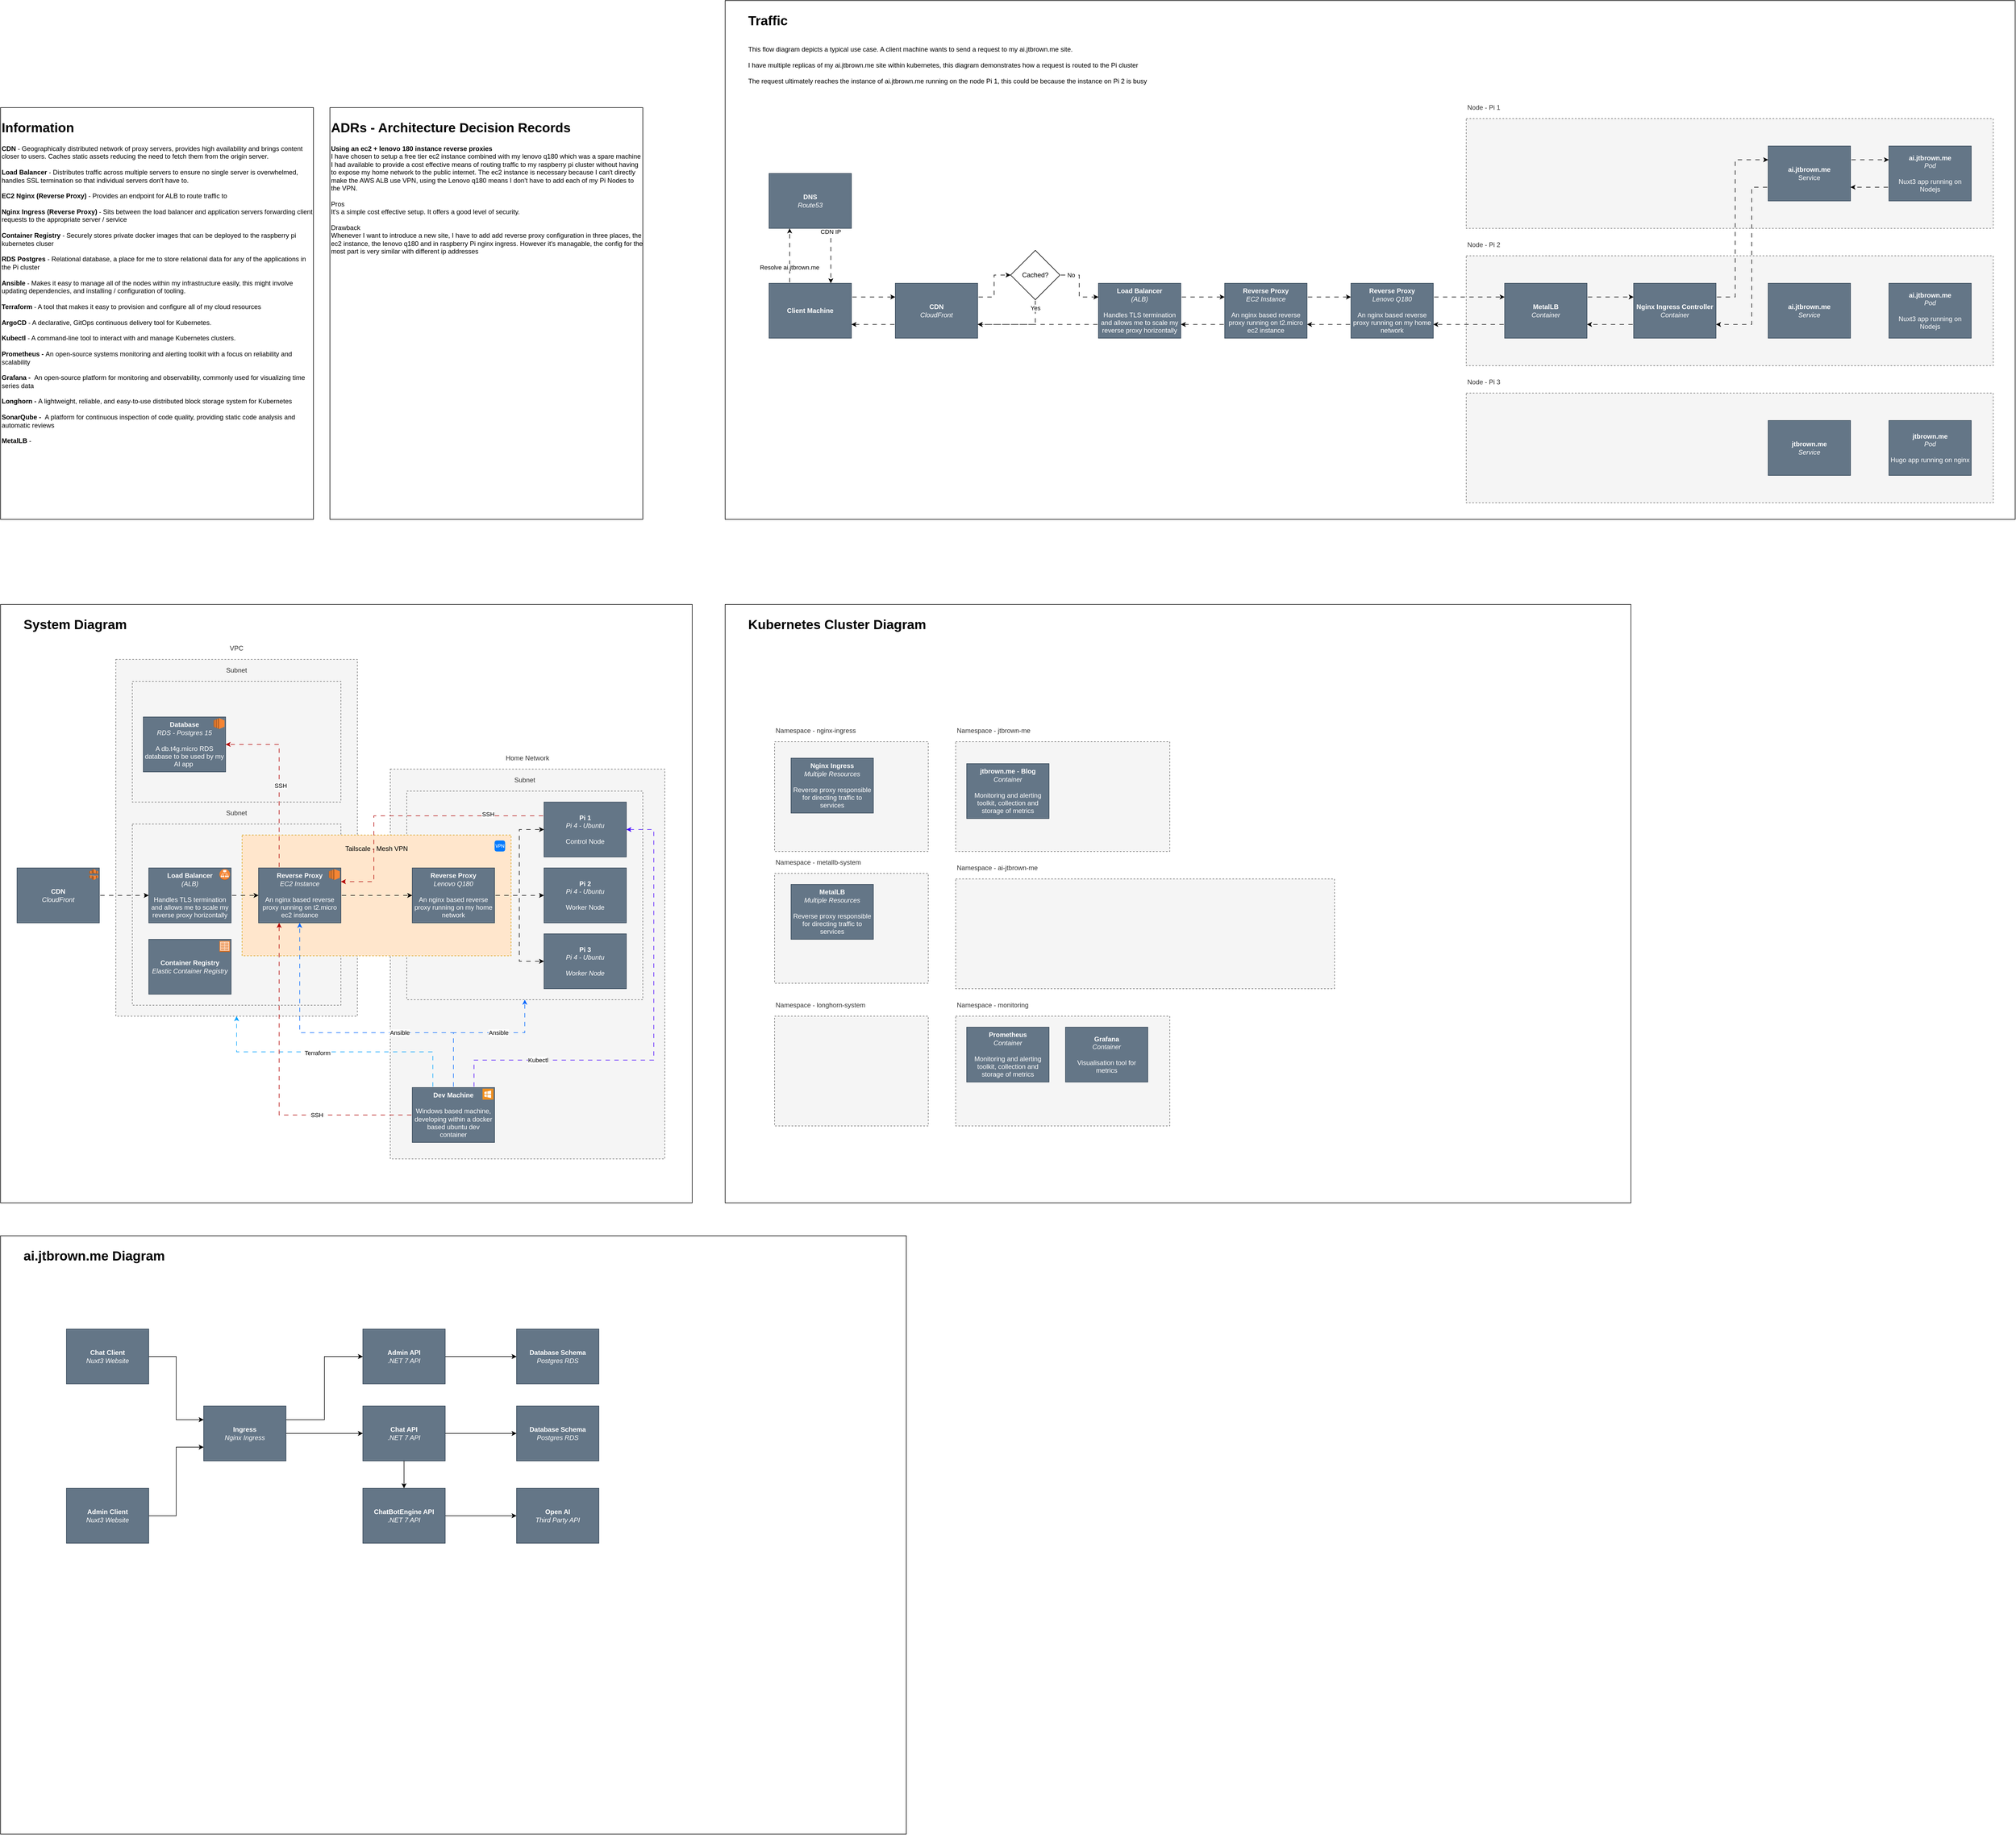 <mxfile version="22.1.0" type="github">
  <diagram name="Page-1" id="C4PU5i6eVr4kc8SF1UN9">
    <mxGraphModel dx="1326" dy="3200" grid="1" gridSize="10" guides="1" tooltips="1" connect="1" arrows="1" fold="1" page="1" pageScale="1" pageWidth="850" pageHeight="1100" math="0" shadow="0">
      <root>
        <mxCell id="0" />
        <mxCell id="1" parent="0" />
        <mxCell id="nRLr2Ejhz_rmwtnTy3oD-15" value="&lt;blockquote style=&quot;margin: 0 0 0 40px; border: none; padding: 0px;&quot;&gt;&lt;h1&gt;Traffic&lt;/h1&gt;&lt;div&gt;&lt;br&gt;&lt;/div&gt;&lt;div&gt;This flow diagram depicts a typical use case. A client machine wants to send a request to my ai.jtbrown.me site.&amp;nbsp;&lt;/div&gt;&lt;div&gt;&lt;br&gt;&lt;/div&gt;&lt;div&gt;I have multiple replicas of my ai.jtbrown.me site within kubernetes, this diagram demonstrates how a request is routed to the Pi cluster&lt;/div&gt;&lt;div&gt;&lt;br&gt;&lt;/div&gt;&lt;div&gt;The request ultimately reaches the instance of ai.jtbrown.me running on the node Pi 1, this could be because the instance on Pi 2 is busy&lt;/div&gt;&lt;/blockquote&gt;" style="rounded=0;whiteSpace=wrap;html=1;align=left;labelPosition=center;verticalLabelPosition=middle;verticalAlign=top;horizontal=1;movable=1;resizable=1;rotatable=1;deletable=1;editable=1;locked=0;connectable=1;" parent="1" vertex="1">
          <mxGeometry x="1320" y="-1120" width="2350" height="945" as="geometry" />
        </mxCell>
        <mxCell id="nRLr2Ejhz_rmwtnTy3oD-58" value="&lt;p style=&quot;line-height: 100%;&quot;&gt;Node - Pi 1&lt;/p&gt;" style="rounded=0;whiteSpace=wrap;html=1;dashed=1;align=left;verticalAlign=bottom;spacingLeft=0;labelPosition=center;verticalLabelPosition=top;labelBorderColor=none;strokeColor=#666666;fillColor=#f5f5f5;fontColor=#333333;" parent="1" vertex="1">
          <mxGeometry x="2670" y="-905" width="960" height="200" as="geometry" />
        </mxCell>
        <mxCell id="nRLr2Ejhz_rmwtnTy3oD-2" value="&lt;blockquote style=&quot;margin: 0 0 0 40px; border: none; padding: 0px;&quot;&gt;&lt;h1&gt;System Diagram&lt;/h1&gt;&lt;/blockquote&gt;" style="rounded=0;whiteSpace=wrap;html=1;align=left;labelPosition=center;verticalLabelPosition=middle;verticalAlign=top;horizontal=1;" parent="1" vertex="1">
          <mxGeometry y="-20" width="1260" height="1090" as="geometry" />
        </mxCell>
        <mxCell id="t_NcicsKx9iHg6ldKBpu-12" value="&lt;p style=&quot;line-height: 100%;&quot;&gt;Home Network&lt;/p&gt;" style="rounded=0;whiteSpace=wrap;html=1;dashed=1;align=center;verticalAlign=bottom;spacingLeft=0;labelPosition=center;verticalLabelPosition=top;labelBorderColor=none;labelBackgroundColor=none;strokeColor=#666666;fillColor=#f5f5f5;fontColor=#333333;" parent="1" vertex="1">
          <mxGeometry x="710" y="280" width="500" height="710" as="geometry" />
        </mxCell>
        <mxCell id="t_NcicsKx9iHg6ldKBpu-13" value="&lt;p style=&quot;line-height: 100%;&quot;&gt;Subnet&lt;/p&gt;" style="rounded=0;whiteSpace=wrap;html=1;dashed=1;align=center;verticalAlign=bottom;spacingLeft=0;labelPosition=center;verticalLabelPosition=top;labelBorderColor=none;strokeColor=#666666;fillColor=#f5f5f5;fontColor=#333333;" parent="1" vertex="1">
          <mxGeometry x="740" y="320" width="430" height="380" as="geometry" />
        </mxCell>
        <mxCell id="t_NcicsKx9iHg6ldKBpu-1" value="&lt;p style=&quot;line-height: 100%;&quot;&gt;VPC&lt;/p&gt;" style="rounded=0;whiteSpace=wrap;html=1;dashed=1;align=center;verticalAlign=bottom;spacingLeft=0;labelPosition=center;verticalLabelPosition=top;labelBorderColor=none;strokeColor=#666666;fillColor=#f5f5f5;fontColor=#333333;" parent="1" vertex="1">
          <mxGeometry x="210" y="80" width="440" height="650" as="geometry" />
        </mxCell>
        <mxCell id="t_NcicsKx9iHg6ldKBpu-4" value="&lt;p style=&quot;line-height: 100%;&quot;&gt;Subnet&lt;/p&gt;" style="rounded=0;whiteSpace=wrap;html=1;dashed=1;align=center;verticalAlign=bottom;spacingLeft=0;labelPosition=center;verticalLabelPosition=top;labelBorderColor=none;strokeColor=#666666;fillColor=#f5f5f5;fontColor=#333333;" parent="1" vertex="1">
          <mxGeometry x="240" y="380" width="380" height="330" as="geometry" />
        </mxCell>
        <mxCell id="t_NcicsKx9iHg6ldKBpu-10" style="edgeStyle=orthogonalEdgeStyle;rounded=0;orthogonalLoop=1;jettySize=auto;html=1;entryX=0;entryY=0.5;entryDx=0;entryDy=0;flowAnimation=1;" parent="1" source="t_NcicsKx9iHg6ldKBpu-8" target="t_NcicsKx9iHg6ldKBpu-6" edge="1">
          <mxGeometry relative="1" as="geometry" />
        </mxCell>
        <mxCell id="t_NcicsKx9iHg6ldKBpu-39" value="" style="group" parent="1" vertex="1" connectable="0">
          <mxGeometry x="440" y="400" width="490" height="220" as="geometry" />
        </mxCell>
        <mxCell id="t_NcicsKx9iHg6ldKBpu-22" value="&lt;p style=&quot;line-height: 100%;&quot;&gt;Tailscale - Mesh VPN&lt;/p&gt;" style="rounded=0;whiteSpace=wrap;html=1;dashed=1;align=center;verticalAlign=top;spacingLeft=0;labelPosition=center;verticalLabelPosition=middle;labelBorderColor=none;strokeColor=#d79b00;fillColor=#ffe6cc;" parent="t_NcicsKx9iHg6ldKBpu-39" vertex="1">
          <mxGeometry width="490" height="220" as="geometry" />
        </mxCell>
        <mxCell id="t_NcicsKx9iHg6ldKBpu-38" value="" style="html=1;strokeWidth=1;shadow=0;dashed=0;shape=mxgraph.ios7.misc.vpn;fillColor=#007AFF;strokeColor=none;buttonText=;strokeColor2=#222222;fontColor=#222222;fontSize=8;verticalLabelPosition=bottom;verticalAlign=top;align=center;sketch=0;aspect=fixed;" parent="t_NcicsKx9iHg6ldKBpu-39" vertex="1">
          <mxGeometry x="460" y="10" width="19.17" height="20" as="geometry" />
        </mxCell>
        <mxCell id="t_NcicsKx9iHg6ldKBpu-29" value="" style="group;fillColor=#647687;fontColor=#ffffff;strokeColor=#314354;" parent="t_NcicsKx9iHg6ldKBpu-39" vertex="1" connectable="0">
          <mxGeometry x="30" y="60" width="150" height="100" as="geometry" />
        </mxCell>
        <mxCell id="t_NcicsKx9iHg6ldKBpu-40" value="" style="group;fillColor=#647687;fontColor=#ffffff;strokeColor=#314354;" parent="t_NcicsKx9iHg6ldKBpu-29" vertex="1" connectable="0">
          <mxGeometry width="150" height="100" as="geometry" />
        </mxCell>
        <mxCell id="t_NcicsKx9iHg6ldKBpu-7" value="&lt;b&gt;Reverse Proxy&lt;/b&gt;&lt;br&gt;&lt;i&gt;EC2 Instance&lt;br&gt;&lt;/i&gt;&lt;br&gt;An nginx based reverse proxy running on t2.micro ec2 instance&lt;br&gt;" style="rounded=0;whiteSpace=wrap;html=1;fillColor=#647687;fontColor=#ffffff;strokeColor=#314354;" parent="t_NcicsKx9iHg6ldKBpu-40" vertex="1">
          <mxGeometry width="150" height="100" as="geometry" />
        </mxCell>
        <mxCell id="t_NcicsKx9iHg6ldKBpu-25" value="" style="outlineConnect=0;dashed=0;verticalLabelPosition=bottom;verticalAlign=top;align=center;html=1;shape=mxgraph.aws3.ec2;fillColor=#F58534;gradientColor=none;" parent="t_NcicsKx9iHg6ldKBpu-40" vertex="1">
          <mxGeometry x="128" y="2" width="20" height="20" as="geometry" />
        </mxCell>
        <mxCell id="t_NcicsKx9iHg6ldKBpu-37" value="" style="group" parent="t_NcicsKx9iHg6ldKBpu-39" vertex="1" connectable="0">
          <mxGeometry x="310" y="60" width="150" height="100" as="geometry" />
        </mxCell>
        <mxCell id="t_NcicsKx9iHg6ldKBpu-14" value="&lt;b&gt;Reverse Proxy&lt;/b&gt;&lt;br&gt;&lt;i&gt;Lenovo Q180&lt;br&gt;&lt;/i&gt;&lt;br&gt;An nginx based reverse proxy running on my home network" style="rounded=0;whiteSpace=wrap;html=1;fillColor=#647687;fontColor=#ffffff;strokeColor=#314354;" parent="t_NcicsKx9iHg6ldKBpu-37" vertex="1">
          <mxGeometry width="150" height="100" as="geometry" />
        </mxCell>
        <mxCell id="t_NcicsKx9iHg6ldKBpu-30" value="" style="shape=image;html=1;verticalAlign=top;verticalLabelPosition=bottom;labelBackgroundColor=#ffffff;imageAspect=0;aspect=fixed;image=https://cdn1.iconfinder.com/data/icons/logos-brands-1/24/logo_brand_brands_logos_ubuntu-128.png" parent="t_NcicsKx9iHg6ldKBpu-37" vertex="1">
          <mxGeometry x="128" y="2" width="20" height="20" as="geometry" />
        </mxCell>
        <mxCell id="t_NcicsKx9iHg6ldKBpu-18" style="edgeStyle=orthogonalEdgeStyle;rounded=0;orthogonalLoop=1;jettySize=auto;html=1;exitX=1;exitY=0.5;exitDx=0;exitDy=0;flowAnimation=1;" parent="t_NcicsKx9iHg6ldKBpu-39" source="t_NcicsKx9iHg6ldKBpu-7" target="t_NcicsKx9iHg6ldKBpu-14" edge="1">
          <mxGeometry relative="1" as="geometry" />
        </mxCell>
        <mxCell id="t_NcicsKx9iHg6ldKBpu-27" value="" style="group" parent="1" vertex="1" connectable="0">
          <mxGeometry x="30" y="460" width="150" height="100" as="geometry" />
        </mxCell>
        <mxCell id="t_NcicsKx9iHg6ldKBpu-8" value="&lt;b&gt;CDN&lt;/b&gt;&lt;br&gt;&lt;i style=&quot;&quot;&gt;CloudFront&lt;br&gt;&lt;/i&gt;" style="rounded=0;whiteSpace=wrap;html=1;fillColor=#647687;strokeColor=#314354;fontColor=#ffffff;" parent="t_NcicsKx9iHg6ldKBpu-27" vertex="1">
          <mxGeometry width="150" height="100" as="geometry" />
        </mxCell>
        <mxCell id="t_NcicsKx9iHg6ldKBpu-24" value="" style="outlineConnect=0;dashed=0;verticalLabelPosition=bottom;verticalAlign=top;align=center;html=1;shape=mxgraph.aws3.cloudfront;fillColor=#F58536;gradientColor=none;aspect=fixed;" parent="t_NcicsKx9iHg6ldKBpu-27" vertex="1">
          <mxGeometry x="131.55" y="2" width="16.45" height="20" as="geometry" />
        </mxCell>
        <mxCell id="t_NcicsKx9iHg6ldKBpu-28" value="" style="group;aspect=fixed;" parent="1" vertex="1" connectable="0">
          <mxGeometry x="270" y="460" width="150" height="100" as="geometry" />
        </mxCell>
        <mxCell id="t_NcicsKx9iHg6ldKBpu-6" value="&lt;b&gt;Load Balancer&lt;/b&gt;&lt;br&gt;&lt;i&gt;(ALB)&lt;/i&gt;&lt;br&gt;&lt;br&gt;Handles TLS termination and allows me to scale my reverse proxy horizontally" style="rounded=0;whiteSpace=wrap;html=1;fillColor=#647687;fontColor=#ffffff;strokeColor=#314354;" parent="t_NcicsKx9iHg6ldKBpu-28" vertex="1">
          <mxGeometry width="150" height="100" as="geometry" />
        </mxCell>
        <mxCell id="t_NcicsKx9iHg6ldKBpu-26" value="" style="outlineConnect=0;dashed=0;verticalLabelPosition=bottom;verticalAlign=top;align=center;html=1;shape=mxgraph.aws3.application_load_balancer;fillColor=#F58534;gradientColor=none;aspect=fixed;" parent="t_NcicsKx9iHg6ldKBpu-28" vertex="1">
          <mxGeometry x="128.83" y="2" width="19.17" height="20" as="geometry" />
        </mxCell>
        <mxCell id="t_NcicsKx9iHg6ldKBpu-11" style="edgeStyle=orthogonalEdgeStyle;rounded=0;orthogonalLoop=1;jettySize=auto;html=1;flowAnimation=1;" parent="1" source="t_NcicsKx9iHg6ldKBpu-6" target="t_NcicsKx9iHg6ldKBpu-7" edge="1">
          <mxGeometry relative="1" as="geometry" />
        </mxCell>
        <mxCell id="t_NcicsKx9iHg6ldKBpu-34" value="" style="group" parent="1" vertex="1" connectable="0">
          <mxGeometry x="990" y="340" width="150" height="100" as="geometry" />
        </mxCell>
        <mxCell id="t_NcicsKx9iHg6ldKBpu-15" value="&lt;b&gt;Pi 1&lt;/b&gt;&lt;br&gt;&lt;i&gt;Pi 4 - Ubuntu&lt;br&gt;&lt;/i&gt;&lt;br&gt;Control Node" style="rounded=0;whiteSpace=wrap;html=1;fillColor=#647687;fontColor=#ffffff;strokeColor=#314354;" parent="t_NcicsKx9iHg6ldKBpu-34" vertex="1">
          <mxGeometry width="150" height="100" as="geometry" />
        </mxCell>
        <mxCell id="t_NcicsKx9iHg6ldKBpu-33" value="" style="shape=image;html=1;verticalAlign=top;verticalLabelPosition=bottom;labelBackgroundColor=#ffffff;imageAspect=0;aspect=fixed;image=https://cdn1.iconfinder.com/data/icons/logos-brands-1/24/logo_brand_brands_logos_ubuntu-128.png" parent="t_NcicsKx9iHg6ldKBpu-34" vertex="1">
          <mxGeometry x="128" y="2" width="20" height="20" as="geometry" />
        </mxCell>
        <mxCell id="t_NcicsKx9iHg6ldKBpu-35" value="" style="group" parent="1" vertex="1" connectable="0">
          <mxGeometry x="990" y="460" width="150" height="100" as="geometry" />
        </mxCell>
        <mxCell id="t_NcicsKx9iHg6ldKBpu-16" value="&lt;b&gt;Pi 2&lt;/b&gt;&lt;br&gt;&lt;i&gt;Pi 4 - Ubuntu&lt;br&gt;&lt;/i&gt;&lt;br&gt;Worker Node" style="rounded=0;whiteSpace=wrap;html=1;fillColor=#647687;fontColor=#ffffff;strokeColor=#314354;" parent="t_NcicsKx9iHg6ldKBpu-35" vertex="1">
          <mxGeometry width="150" height="100" as="geometry" />
        </mxCell>
        <mxCell id="t_NcicsKx9iHg6ldKBpu-32" value="" style="shape=image;html=1;verticalAlign=top;verticalLabelPosition=bottom;labelBackgroundColor=#ffffff;imageAspect=0;aspect=fixed;image=https://cdn1.iconfinder.com/data/icons/logos-brands-1/24/logo_brand_brands_logos_ubuntu-128.png" parent="t_NcicsKx9iHg6ldKBpu-35" vertex="1">
          <mxGeometry x="129" y="2" width="20" height="20" as="geometry" />
        </mxCell>
        <mxCell id="t_NcicsKx9iHg6ldKBpu-36" value="" style="group" parent="1" vertex="1" connectable="0">
          <mxGeometry x="990" y="580" width="150" height="100" as="geometry" />
        </mxCell>
        <mxCell id="t_NcicsKx9iHg6ldKBpu-17" value="&lt;b&gt;Pi 3&lt;/b&gt;&lt;br&gt;&lt;i&gt;Pi 4 - Ubuntu&lt;br&gt;&lt;br&gt;Worker Node&lt;br&gt;&lt;/i&gt;" style="rounded=0;whiteSpace=wrap;html=1;fillColor=#647687;fontColor=#ffffff;strokeColor=#314354;" parent="t_NcicsKx9iHg6ldKBpu-36" vertex="1">
          <mxGeometry width="150" height="100" as="geometry" />
        </mxCell>
        <mxCell id="t_NcicsKx9iHg6ldKBpu-31" value="" style="shape=image;html=1;verticalAlign=top;verticalLabelPosition=bottom;labelBackgroundColor=#ffffff;imageAspect=0;aspect=fixed;image=https://cdn1.iconfinder.com/data/icons/logos-brands-1/24/logo_brand_brands_logos_ubuntu-128.png" parent="t_NcicsKx9iHg6ldKBpu-36" vertex="1">
          <mxGeometry x="128" y="2" width="20" height="20" as="geometry" />
        </mxCell>
        <mxCell id="t_NcicsKx9iHg6ldKBpu-19" value="" style="edgeStyle=orthogonalEdgeStyle;rounded=0;orthogonalLoop=1;jettySize=auto;html=1;flowAnimation=1;" parent="1" source="t_NcicsKx9iHg6ldKBpu-14" target="t_NcicsKx9iHg6ldKBpu-16" edge="1">
          <mxGeometry relative="1" as="geometry" />
        </mxCell>
        <mxCell id="t_NcicsKx9iHg6ldKBpu-20" style="edgeStyle=orthogonalEdgeStyle;rounded=0;orthogonalLoop=1;jettySize=auto;html=1;entryX=0;entryY=0.5;entryDx=0;entryDy=0;flowAnimation=1;" parent="1" source="t_NcicsKx9iHg6ldKBpu-14" target="t_NcicsKx9iHg6ldKBpu-15" edge="1">
          <mxGeometry relative="1" as="geometry" />
        </mxCell>
        <mxCell id="t_NcicsKx9iHg6ldKBpu-21" style="edgeStyle=orthogonalEdgeStyle;rounded=0;orthogonalLoop=1;jettySize=auto;html=1;entryX=0;entryY=0.5;entryDx=0;entryDy=0;flowAnimation=1;" parent="1" source="t_NcicsKx9iHg6ldKBpu-14" target="t_NcicsKx9iHg6ldKBpu-17" edge="1">
          <mxGeometry relative="1" as="geometry" />
        </mxCell>
        <mxCell id="t_NcicsKx9iHg6ldKBpu-41" value="" style="group" parent="1" vertex="1" connectable="0">
          <mxGeometry x="750" y="860" width="150" height="100" as="geometry" />
        </mxCell>
        <mxCell id="t_NcicsKx9iHg6ldKBpu-45" value="" style="group;fillColor=#647687;fontColor=#ffffff;strokeColor=#314354;" parent="t_NcicsKx9iHg6ldKBpu-41" vertex="1" connectable="0">
          <mxGeometry width="150" height="100" as="geometry" />
        </mxCell>
        <mxCell id="t_NcicsKx9iHg6ldKBpu-42" value="&lt;b&gt;Dev Machine&lt;/b&gt;&lt;br&gt;&lt;br&gt;Windows based machine, developing within a docker based ubuntu dev container" style="rounded=0;whiteSpace=wrap;html=1;fillColor=#647687;fontColor=#ffffff;strokeColor=#314354;" parent="t_NcicsKx9iHg6ldKBpu-45" vertex="1">
          <mxGeometry width="150" height="100" as="geometry" />
        </mxCell>
        <mxCell id="t_NcicsKx9iHg6ldKBpu-44" value="" style="shadow=0;dashed=0;html=1;strokeColor=none;fillColor=#EF8F21;labelPosition=center;verticalLabelPosition=bottom;verticalAlign=top;align=center;outlineConnect=0;shape=mxgraph.veeam.ms_windows;aspect=fixed;" parent="t_NcicsKx9iHg6ldKBpu-45" vertex="1">
          <mxGeometry x="128" y="2" width="20" height="20" as="geometry" />
        </mxCell>
        <mxCell id="t_NcicsKx9iHg6ldKBpu-46" style="edgeStyle=orthogonalEdgeStyle;rounded=0;orthogonalLoop=1;jettySize=auto;html=1;exitX=0.5;exitY=0;exitDx=0;exitDy=0;flowAnimation=1;strokeColor=#0066FF;" parent="1" source="t_NcicsKx9iHg6ldKBpu-42" target="t_NcicsKx9iHg6ldKBpu-13" edge="1">
          <mxGeometry relative="1" as="geometry">
            <Array as="points">
              <mxPoint x="825" y="760" />
              <mxPoint x="955" y="760" />
            </Array>
          </mxGeometry>
        </mxCell>
        <mxCell id="t_NcicsKx9iHg6ldKBpu-47" value="Ansible" style="edgeLabel;html=1;align=center;verticalAlign=middle;resizable=0;points=[];" parent="t_NcicsKx9iHg6ldKBpu-46" vertex="1" connectable="0">
          <mxGeometry x="0.185" y="-2" relative="1" as="geometry">
            <mxPoint x="10" y="-2" as="offset" />
          </mxGeometry>
        </mxCell>
        <mxCell id="t_NcicsKx9iHg6ldKBpu-48" style="edgeStyle=orthogonalEdgeStyle;rounded=0;orthogonalLoop=1;jettySize=auto;html=1;entryX=0.5;entryY=1;entryDx=0;entryDy=0;exitX=0.25;exitY=0;exitDx=0;exitDy=0;strokeColor=#00A2FF;flowAnimation=1;" parent="1" source="t_NcicsKx9iHg6ldKBpu-42" target="t_NcicsKx9iHg6ldKBpu-1" edge="1">
          <mxGeometry relative="1" as="geometry" />
        </mxCell>
        <mxCell id="t_NcicsKx9iHg6ldKBpu-49" value="Terraform" style="edgeLabel;html=1;align=center;verticalAlign=middle;resizable=0;points=[];" parent="t_NcicsKx9iHg6ldKBpu-48" vertex="1" connectable="0">
          <mxGeometry x="0.133" y="2" relative="1" as="geometry">
            <mxPoint as="offset" />
          </mxGeometry>
        </mxCell>
        <mxCell id="t_NcicsKx9iHg6ldKBpu-50" style="edgeStyle=orthogonalEdgeStyle;rounded=0;orthogonalLoop=1;jettySize=auto;html=1;exitX=0.75;exitY=0;exitDx=0;exitDy=0;entryX=1;entryY=0.5;entryDx=0;entryDy=0;flowAnimation=1;strokeColor=#4400FF;" parent="1" source="t_NcicsKx9iHg6ldKBpu-42" target="t_NcicsKx9iHg6ldKBpu-15" edge="1">
          <mxGeometry relative="1" as="geometry">
            <Array as="points">
              <mxPoint x="863" y="810" />
              <mxPoint x="1190" y="810" />
              <mxPoint x="1190" y="390" />
            </Array>
          </mxGeometry>
        </mxCell>
        <mxCell id="t_NcicsKx9iHg6ldKBpu-51" value="Kubectl" style="edgeLabel;html=1;align=center;verticalAlign=middle;resizable=0;points=[];" parent="t_NcicsKx9iHg6ldKBpu-50" vertex="1" connectable="0">
          <mxGeometry x="-0.13" y="2" relative="1" as="geometry">
            <mxPoint x="-202" y="2" as="offset" />
          </mxGeometry>
        </mxCell>
        <mxCell id="t_NcicsKx9iHg6ldKBpu-53" value="" style="group;aspect=fixed;" parent="1" vertex="1" connectable="0">
          <mxGeometry x="270" y="590" width="150" height="100" as="geometry" />
        </mxCell>
        <mxCell id="t_NcicsKx9iHg6ldKBpu-58" value="" style="group;fillColor=#647687;fontColor=#ffffff;strokeColor=#314354;" parent="t_NcicsKx9iHg6ldKBpu-53" vertex="1" connectable="0">
          <mxGeometry width="150" height="100" as="geometry" />
        </mxCell>
        <mxCell id="t_NcicsKx9iHg6ldKBpu-54" value="&lt;b&gt;Container Registry&lt;br&gt;&lt;/b&gt;&lt;i&gt;Elastic Container Registry&lt;br&gt;&lt;/i&gt;" style="rounded=0;whiteSpace=wrap;html=1;fillColor=#647687;fontColor=#ffffff;strokeColor=#314354;" parent="t_NcicsKx9iHg6ldKBpu-58" vertex="1">
          <mxGeometry width="150" height="100" as="geometry" />
        </mxCell>
        <mxCell id="t_NcicsKx9iHg6ldKBpu-52" value="" style="outlineConnect=0;dashed=0;verticalLabelPosition=bottom;verticalAlign=top;align=center;html=1;shape=mxgraph.aws3.ecr_registry;fillColor=#F58534;gradientColor=none;aspect=fixed;" parent="t_NcicsKx9iHg6ldKBpu-58" vertex="1">
          <mxGeometry x="128.83" y="3" width="19" height="20" as="geometry" />
        </mxCell>
        <mxCell id="t_NcicsKx9iHg6ldKBpu-59" style="edgeStyle=orthogonalEdgeStyle;rounded=0;orthogonalLoop=1;jettySize=auto;html=1;exitX=0.5;exitY=0;exitDx=0;exitDy=0;flowAnimation=1;strokeColor=#0066FF;" parent="1" source="t_NcicsKx9iHg6ldKBpu-42" target="t_NcicsKx9iHg6ldKBpu-7" edge="1">
          <mxGeometry relative="1" as="geometry">
            <Array as="points">
              <mxPoint x="825" y="760" />
              <mxPoint x="545" y="760" />
            </Array>
          </mxGeometry>
        </mxCell>
        <mxCell id="t_NcicsKx9iHg6ldKBpu-60" value="Ansible" style="edgeLabel;html=1;align=center;verticalAlign=middle;resizable=0;points=[];" parent="t_NcicsKx9iHg6ldKBpu-59" vertex="1" connectable="0">
          <mxGeometry x="-0.225" relative="1" as="geometry">
            <mxPoint x="27" as="offset" />
          </mxGeometry>
        </mxCell>
        <mxCell id="0fIJUHJsWRFcTm4twi97-5" value="&lt;p style=&quot;line-height: 100%;&quot;&gt;Subnet&lt;/p&gt;" style="rounded=0;whiteSpace=wrap;html=1;dashed=1;align=center;verticalAlign=bottom;spacingLeft=0;labelPosition=center;verticalLabelPosition=top;labelBorderColor=none;strokeColor=#666666;fillColor=#f5f5f5;fontColor=#333333;" parent="1" vertex="1">
          <mxGeometry x="240" y="120" width="380" height="220" as="geometry" />
        </mxCell>
        <mxCell id="0fIJUHJsWRFcTm4twi97-1" value="" style="group;fillColor=#647687;fontColor=#ffffff;strokeColor=#314354;" parent="1" vertex="1" connectable="0">
          <mxGeometry x="260" y="185" width="150" height="100" as="geometry" />
        </mxCell>
        <mxCell id="0fIJUHJsWRFcTm4twi97-2" value="" style="group;fillColor=#647687;fontColor=#ffffff;strokeColor=#314354;" parent="0fIJUHJsWRFcTm4twi97-1" vertex="1" connectable="0">
          <mxGeometry width="150" height="100" as="geometry" />
        </mxCell>
        <mxCell id="0fIJUHJsWRFcTm4twi97-3" value="&lt;b&gt;Database&lt;/b&gt;&lt;br&gt;&lt;i&gt;RDS - Postgres 15&lt;/i&gt;&lt;br&gt;&lt;br&gt;A db.t4g.micro RDS database to be used by my AI app&amp;nbsp;&lt;br&gt;" style="rounded=0;whiteSpace=wrap;html=1;fillColor=#647687;fontColor=#ffffff;strokeColor=#314354;" parent="0fIJUHJsWRFcTm4twi97-2" vertex="1">
          <mxGeometry width="150" height="100" as="geometry" />
        </mxCell>
        <mxCell id="0fIJUHJsWRFcTm4twi97-4" value="" style="outlineConnect=0;dashed=0;verticalLabelPosition=bottom;verticalAlign=top;align=center;html=1;shape=mxgraph.aws3.ec2;fillColor=#F58534;gradientColor=none;" parent="0fIJUHJsWRFcTm4twi97-2" vertex="1">
          <mxGeometry x="128" y="2" width="20" height="20" as="geometry" />
        </mxCell>
        <mxCell id="0fIJUHJsWRFcTm4twi97-6" style="edgeStyle=orthogonalEdgeStyle;rounded=0;orthogonalLoop=1;jettySize=auto;html=1;entryX=0.25;entryY=1;entryDx=0;entryDy=0;flowAnimation=1;fillColor=#e51400;strokeColor=#B20000;" parent="1" source="t_NcicsKx9iHg6ldKBpu-42" target="t_NcicsKx9iHg6ldKBpu-7" edge="1">
          <mxGeometry relative="1" as="geometry" />
        </mxCell>
        <mxCell id="0fIJUHJsWRFcTm4twi97-7" value="SSH" style="edgeLabel;html=1;align=center;verticalAlign=middle;resizable=0;points=[];" parent="0fIJUHJsWRFcTm4twi97-6" vertex="1" connectable="0">
          <mxGeometry x="-0.413" y="-2" relative="1" as="geometry">
            <mxPoint y="2" as="offset" />
          </mxGeometry>
        </mxCell>
        <mxCell id="0fIJUHJsWRFcTm4twi97-8" style="edgeStyle=orthogonalEdgeStyle;rounded=0;orthogonalLoop=1;jettySize=auto;html=1;exitX=0.25;exitY=0;exitDx=0;exitDy=0;entryX=1;entryY=0.5;entryDx=0;entryDy=0;flowAnimation=1;fillColor=#e51400;strokeColor=#B20000;" parent="1" source="t_NcicsKx9iHg6ldKBpu-7" target="0fIJUHJsWRFcTm4twi97-3" edge="1">
          <mxGeometry relative="1" as="geometry" />
        </mxCell>
        <mxCell id="0fIJUHJsWRFcTm4twi97-9" value="SSH" style="edgeLabel;html=1;align=center;verticalAlign=middle;resizable=0;points=[];" parent="0fIJUHJsWRFcTm4twi97-8" vertex="1" connectable="0">
          <mxGeometry x="-0.169" y="-1" relative="1" as="geometry">
            <mxPoint x="1" y="-16" as="offset" />
          </mxGeometry>
        </mxCell>
        <mxCell id="0fIJUHJsWRFcTm4twi97-10" style="edgeStyle=orthogonalEdgeStyle;rounded=0;orthogonalLoop=1;jettySize=auto;html=1;exitX=0;exitY=0.25;exitDx=0;exitDy=0;entryX=1;entryY=0.25;entryDx=0;entryDy=0;fillColor=#e51400;strokeColor=#B20000;flowAnimation=1;" parent="1" source="t_NcicsKx9iHg6ldKBpu-15" target="t_NcicsKx9iHg6ldKBpu-7" edge="1">
          <mxGeometry relative="1" as="geometry">
            <Array as="points">
              <mxPoint x="680" y="365" />
              <mxPoint x="680" y="485" />
            </Array>
          </mxGeometry>
        </mxCell>
        <mxCell id="0fIJUHJsWRFcTm4twi97-11" value="SSH" style="edgeLabel;html=1;align=center;verticalAlign=middle;resizable=0;points=[];" parent="0fIJUHJsWRFcTm4twi97-10" vertex="1" connectable="0">
          <mxGeometry x="-0.551" y="3" relative="1" as="geometry">
            <mxPoint x="8" y="-6" as="offset" />
          </mxGeometry>
        </mxCell>
        <mxCell id="nRLr2Ejhz_rmwtnTy3oD-3" value="&lt;blockquote style=&quot;margin: 0 0 0 40px; border: none; padding: 0px;&quot;&gt;&lt;h1&gt;Kubernetes Cluster Diagram&lt;/h1&gt;&lt;/blockquote&gt;" style="rounded=0;whiteSpace=wrap;html=1;align=left;labelPosition=center;verticalLabelPosition=middle;verticalAlign=top;horizontal=1;movable=1;resizable=1;rotatable=1;deletable=1;editable=1;locked=0;connectable=1;" parent="1" vertex="1">
          <mxGeometry x="1320" y="-20" width="1650" height="1090" as="geometry" />
        </mxCell>
        <mxCell id="nRLr2Ejhz_rmwtnTy3oD-4" value="" style="group" parent="1" vertex="1" connectable="0">
          <mxGeometry x="1000" y="350" width="150" height="100" as="geometry" />
        </mxCell>
        <mxCell id="nRLr2Ejhz_rmwtnTy3oD-6" value="" style="shape=image;html=1;verticalAlign=top;verticalLabelPosition=bottom;labelBackgroundColor=#ffffff;imageAspect=0;aspect=fixed;image=https://cdn1.iconfinder.com/data/icons/logos-brands-1/24/logo_brand_brands_logos_ubuntu-128.png" parent="nRLr2Ejhz_rmwtnTy3oD-4" vertex="1">
          <mxGeometry x="128" y="2" width="20" height="20" as="geometry" />
        </mxCell>
        <mxCell id="nRLr2Ejhz_rmwtnTy3oD-12" value="&lt;h1&gt;Information&lt;/h1&gt;&lt;div&gt;&lt;b&gt;CDN&lt;/b&gt; - Geographically distributed network of proxy servers, provides high availability and brings content closer to users. Caches static assets reducing the need to fetch them from the origin server.&lt;/div&gt;&lt;div&gt;&lt;br&gt;&lt;/div&gt;&lt;div&gt;&lt;b&gt;Load Balancer&lt;/b&gt; - Distributes traffic across multiple servers to ensure no single server is overwhelmed, handles SSL termination so that individual servers don&#39;t have to.&lt;/div&gt;&lt;div&gt;&lt;br&gt;&lt;/div&gt;&lt;div&gt;&lt;span style=&quot;background-color: initial;&quot;&gt;&lt;b&gt;EC2 Nginx (Reverse Proxy)&lt;/b&gt; - Provides an endpoint for ALB to route traffic to&lt;/span&gt;&lt;br&gt;&lt;/div&gt;&lt;div&gt;&lt;br&gt;&lt;/div&gt;&lt;div&gt;&lt;b&gt;Nginx Ingress (Reverse Proxy)&lt;/b&gt; - Sits between the load balancer and application servers forwarding client requests to the appropriate server / service&lt;/div&gt;&lt;div&gt;&lt;br&gt;&lt;/div&gt;&lt;div&gt;&lt;b&gt;Container Registry&lt;/b&gt; - Securely stores private docker images that can be deployed to the raspberry pi kubernetes cluser&lt;/div&gt;&lt;div&gt;&lt;br&gt;&lt;/div&gt;&lt;div&gt;&lt;b&gt;RDS Postgres &lt;/b&gt;- Relational database, a place for me to store relational data for any of the applications in the Pi cluster&lt;/div&gt;&lt;div&gt;&lt;br&gt;&lt;/div&gt;&lt;div&gt;&lt;b&gt;Ansible&lt;/b&gt; - Makes it easy to manage all of the nodes within my infrastructure easily, this might involve updating dependencies, and installing / configuration of tooling.&lt;/div&gt;&lt;div&gt;&lt;br&gt;&lt;/div&gt;&lt;div&gt;&lt;b&gt;Terraform &lt;/b&gt;- A tool that makes it easy to provision and configure all of my cloud resources&lt;/div&gt;&lt;div&gt;&lt;br&gt;&lt;/div&gt;&lt;div&gt;&lt;div&gt;&lt;b&gt;ArgoCD&lt;/b&gt; - A declarative, GitOps continuous delivery tool for Kubernetes.&lt;/div&gt;&lt;div&gt;&lt;br&gt;&lt;/div&gt;&lt;div&gt;&lt;b&gt;Kubectl&lt;/b&gt; - A command-line tool to interact with and manage Kubernetes clusters.&lt;/div&gt;&lt;div&gt;&lt;br&gt;&lt;/div&gt;&lt;div&gt;&lt;b&gt;Prometheus -&amp;nbsp;&lt;/b&gt;An open-source systems monitoring and alerting toolkit with a focus on reliability and scalability&lt;/div&gt;&lt;div&gt;&lt;br&gt;&lt;/div&gt;&lt;div&gt;&lt;b&gt;Grafana -&amp;nbsp;&lt;/b&gt;&amp;nbsp;An open-source platform for monitoring and observability, commonly used for visualizing time series data&lt;/div&gt;&lt;div&gt;&lt;br&gt;&lt;/div&gt;&lt;div&gt;&lt;b&gt;Longhorn -&amp;nbsp;&lt;/b&gt;A lightweight, reliable, and easy-to-use distributed block storage system for Kubernetes&lt;/div&gt;&lt;div&gt;&lt;br&gt;&lt;/div&gt;&lt;div&gt;&lt;b&gt;SonarQube -&amp;nbsp;&lt;/b&gt;&amp;nbsp;A platform for continuous inspection of code quality, providing static code analysis and automatic reviews&lt;/div&gt;&lt;/div&gt;&lt;div&gt;&lt;br&gt;&lt;/div&gt;&lt;div&gt;&lt;b&gt;MetalLB &lt;/b&gt;-&amp;nbsp;&lt;/div&gt;&lt;div&gt;&lt;br&gt;&lt;/div&gt;" style="rounded=0;whiteSpace=wrap;html=1;align=left;verticalAlign=top;" parent="1" vertex="1">
          <mxGeometry y="-925" width="570" height="750" as="geometry" />
        </mxCell>
        <mxCell id="nRLr2Ejhz_rmwtnTy3oD-13" value="&lt;h1&gt;ADRs - Architecture Decision Records&lt;/h1&gt;&lt;div&gt;&lt;b&gt;Using an ec2 + lenovo 180 instance reverse proxies&lt;/b&gt;&lt;/div&gt;&lt;div&gt;I have chosen to setup a free tier ec2 instance combined with my lenovo q180 which was a spare machine I had available to provide a cost effective means of routing traffic to my raspberry pi cluster without having to expose my home network to the public internet. The ec2 instance is necessary because I can&#39;t directly make the AWS ALB use VPN, using the Lenovo q180 means I don&#39;t have to add each of my Pi Nodes to the VPN.&amp;nbsp;&lt;br&gt;&lt;br&gt;Pros&lt;/div&gt;&lt;div&gt;It&#39;s a simple cost effective setup. It offers a good level of security.&lt;/div&gt;&lt;div&gt;&lt;br&gt;&lt;/div&gt;&lt;div&gt;Drawback&lt;/div&gt;&lt;div&gt;Whenever I want to introduce a new site, I have to add add reverse proxy configuration in three places, the ec2 instance, the lenovo q180 and in raspberry Pi nginx ingress. However it&#39;s managable, the config for the most part is very similar with different ip addresses&lt;/div&gt;&lt;div&gt;&lt;br&gt;&lt;/div&gt;" style="rounded=0;whiteSpace=wrap;html=1;align=left;verticalAlign=top;" parent="1" vertex="1">
          <mxGeometry x="600" y="-925" width="570" height="750" as="geometry" />
        </mxCell>
        <mxCell id="nRLr2Ejhz_rmwtnTy3oD-35" value="" style="edgeStyle=orthogonalEdgeStyle;rounded=0;orthogonalLoop=1;jettySize=auto;html=1;exitX=1;exitY=0.25;exitDx=0;exitDy=0;entryX=0;entryY=0.25;entryDx=0;entryDy=0;flowAnimation=1;" parent="1" source="nRLr2Ejhz_rmwtnTy3oD-18" target="nRLr2Ejhz_rmwtnTy3oD-21" edge="1">
          <mxGeometry relative="1" as="geometry" />
        </mxCell>
        <mxCell id="nRLr2Ejhz_rmwtnTy3oD-81" style="edgeStyle=orthogonalEdgeStyle;rounded=0;orthogonalLoop=1;jettySize=auto;html=1;exitX=0;exitY=0.75;exitDx=0;exitDy=0;entryX=1;entryY=0.75;entryDx=0;entryDy=0;flowAnimation=1;" parent="1" source="nRLr2Ejhz_rmwtnTy3oD-18" target="nRLr2Ejhz_rmwtnTy3oD-27" edge="1">
          <mxGeometry relative="1" as="geometry" />
        </mxCell>
        <mxCell id="nRLr2Ejhz_rmwtnTy3oD-18" value="&lt;b&gt;Reverse Proxy&lt;/b&gt;&lt;br&gt;&lt;i&gt;EC2 Instance&lt;br&gt;&lt;/i&gt;&lt;br&gt;An nginx based reverse proxy running on t2.micro ec2 instance&lt;br&gt;" style="rounded=0;whiteSpace=wrap;html=1;fillColor=#647687;fontColor=#ffffff;strokeColor=#314354;" parent="1" vertex="1">
          <mxGeometry x="2230" y="-605" width="150" height="100" as="geometry" />
        </mxCell>
        <mxCell id="nRLr2Ejhz_rmwtnTy3oD-80" style="edgeStyle=orthogonalEdgeStyle;rounded=0;orthogonalLoop=1;jettySize=auto;html=1;exitX=0;exitY=0.75;exitDx=0;exitDy=0;entryX=1;entryY=0.75;entryDx=0;entryDy=0;flowAnimation=1;" parent="1" source="nRLr2Ejhz_rmwtnTy3oD-21" target="nRLr2Ejhz_rmwtnTy3oD-18" edge="1">
          <mxGeometry relative="1" as="geometry" />
        </mxCell>
        <mxCell id="nRLr2Ejhz_rmwtnTy3oD-21" value="&lt;b&gt;Reverse Proxy&lt;/b&gt;&lt;br&gt;&lt;i&gt;Lenovo Q180&lt;br&gt;&lt;/i&gt;&lt;br&gt;An nginx based reverse proxy running on my home network" style="rounded=0;whiteSpace=wrap;html=1;fillColor=#647687;fontColor=#ffffff;strokeColor=#314354;" parent="1" vertex="1">
          <mxGeometry x="2460" y="-605" width="150" height="100" as="geometry" />
        </mxCell>
        <mxCell id="nRLr2Ejhz_rmwtnTy3oD-34" value="" style="edgeStyle=orthogonalEdgeStyle;rounded=0;orthogonalLoop=1;jettySize=auto;html=1;exitX=1;exitY=0.25;exitDx=0;exitDy=0;entryX=0;entryY=0.25;entryDx=0;entryDy=0;flowAnimation=1;" parent="1" source="nRLr2Ejhz_rmwtnTy3oD-27" target="nRLr2Ejhz_rmwtnTy3oD-18" edge="1">
          <mxGeometry relative="1" as="geometry" />
        </mxCell>
        <mxCell id="nRLr2Ejhz_rmwtnTy3oD-54" style="edgeStyle=orthogonalEdgeStyle;rounded=0;orthogonalLoop=1;jettySize=auto;html=1;exitX=0;exitY=0.75;exitDx=0;exitDy=0;entryX=1;entryY=0.75;entryDx=0;entryDy=0;flowAnimation=1;" parent="1" source="nRLr2Ejhz_rmwtnTy3oD-27" target="nRLr2Ejhz_rmwtnTy3oD-24" edge="1">
          <mxGeometry relative="1" as="geometry" />
        </mxCell>
        <mxCell id="nRLr2Ejhz_rmwtnTy3oD-27" value="&lt;b&gt;Load Balancer&lt;/b&gt;&lt;br&gt;&lt;i&gt;(ALB)&lt;/i&gt;&lt;br&gt;&lt;br&gt;Handles TLS termination and allows me to scale my reverse proxy horizontally" style="rounded=0;whiteSpace=wrap;html=1;fillColor=#647687;fontColor=#ffffff;strokeColor=#314354;" parent="1" vertex="1">
          <mxGeometry x="2000" y="-605" width="150" height="100" as="geometry" />
        </mxCell>
        <mxCell id="nRLr2Ejhz_rmwtnTy3oD-33" value="" style="edgeStyle=orthogonalEdgeStyle;rounded=0;orthogonalLoop=1;jettySize=auto;html=1;entryX=0;entryY=0.5;entryDx=0;entryDy=0;exitX=1;exitY=0.25;exitDx=0;exitDy=0;flowAnimation=1;" parent="1" source="nRLr2Ejhz_rmwtnTy3oD-24" target="nRLr2Ejhz_rmwtnTy3oD-47" edge="1">
          <mxGeometry relative="1" as="geometry" />
        </mxCell>
        <mxCell id="nRLr2Ejhz_rmwtnTy3oD-24" value="&lt;b&gt;CDN&lt;/b&gt;&lt;br&gt;&lt;i style=&quot;&quot;&gt;CloudFront&lt;br&gt;&lt;/i&gt;" style="rounded=0;whiteSpace=wrap;html=1;fillColor=#647687;strokeColor=#314354;fontColor=#ffffff;" parent="1" vertex="1">
          <mxGeometry x="1630" y="-605" width="150" height="100" as="geometry" />
        </mxCell>
        <mxCell id="nRLr2Ejhz_rmwtnTy3oD-51" style="edgeStyle=orthogonalEdgeStyle;rounded=0;orthogonalLoop=1;jettySize=auto;html=1;exitX=0.75;exitY=1;exitDx=0;exitDy=0;entryX=0.75;entryY=0;entryDx=0;entryDy=0;flowAnimation=1;" parent="1" source="nRLr2Ejhz_rmwtnTy3oD-40" target="nRLr2Ejhz_rmwtnTy3oD-41" edge="1">
          <mxGeometry relative="1" as="geometry" />
        </mxCell>
        <mxCell id="nRLr2Ejhz_rmwtnTy3oD-52" value="CDN IP" style="edgeLabel;html=1;align=center;verticalAlign=middle;resizable=0;points=[];" parent="nRLr2Ejhz_rmwtnTy3oD-51" vertex="1" connectable="0">
          <mxGeometry x="-0.051" y="-2" relative="1" as="geometry">
            <mxPoint x="1" y="-42" as="offset" />
          </mxGeometry>
        </mxCell>
        <mxCell id="nRLr2Ejhz_rmwtnTy3oD-40" value="&lt;b&gt;DNS&lt;/b&gt;&lt;br&gt;&lt;i style=&quot;&quot;&gt;Route53&lt;br&gt;&lt;/i&gt;" style="rounded=0;whiteSpace=wrap;html=1;fillColor=#647687;strokeColor=#314354;fontColor=#ffffff;" parent="1" vertex="1">
          <mxGeometry x="1400" y="-805" width="150" height="100" as="geometry" />
        </mxCell>
        <mxCell id="nRLr2Ejhz_rmwtnTy3oD-44" style="edgeStyle=orthogonalEdgeStyle;rounded=0;orthogonalLoop=1;jettySize=auto;html=1;exitX=1;exitY=0.25;exitDx=0;exitDy=0;entryX=0;entryY=0.25;entryDx=0;entryDy=0;flowAnimation=1;" parent="1" source="nRLr2Ejhz_rmwtnTy3oD-41" target="nRLr2Ejhz_rmwtnTy3oD-24" edge="1">
          <mxGeometry relative="1" as="geometry" />
        </mxCell>
        <mxCell id="nRLr2Ejhz_rmwtnTy3oD-41" value="&lt;b&gt;Client Machine&lt;/b&gt;&lt;i style=&quot;&quot;&gt;&lt;br&gt;&lt;/i&gt;" style="rounded=0;whiteSpace=wrap;html=1;fillColor=#647687;strokeColor=#314354;fontColor=#ffffff;" parent="1" vertex="1">
          <mxGeometry x="1400" y="-605" width="150" height="100" as="geometry" />
        </mxCell>
        <mxCell id="nRLr2Ejhz_rmwtnTy3oD-42" style="edgeStyle=orthogonalEdgeStyle;rounded=0;orthogonalLoop=1;jettySize=auto;html=1;entryX=0.25;entryY=1;entryDx=0;entryDy=0;exitX=0.25;exitY=0;exitDx=0;exitDy=0;flowAnimation=1;" parent="1" source="nRLr2Ejhz_rmwtnTy3oD-41" target="nRLr2Ejhz_rmwtnTy3oD-40" edge="1">
          <mxGeometry relative="1" as="geometry" />
        </mxCell>
        <mxCell id="nRLr2Ejhz_rmwtnTy3oD-43" value="Resolve ai.jtbrown.me&lt;br&gt;" style="edgeLabel;html=1;align=center;verticalAlign=middle;resizable=0;points=[];" parent="nRLr2Ejhz_rmwtnTy3oD-42" vertex="1" connectable="0">
          <mxGeometry x="0.074" y="1" relative="1" as="geometry">
            <mxPoint y="24" as="offset" />
          </mxGeometry>
        </mxCell>
        <mxCell id="nRLr2Ejhz_rmwtnTy3oD-48" style="edgeStyle=orthogonalEdgeStyle;rounded=0;orthogonalLoop=1;jettySize=auto;html=1;entryX=0;entryY=0.25;entryDx=0;entryDy=0;flowAnimation=1;" parent="1" source="nRLr2Ejhz_rmwtnTy3oD-47" target="nRLr2Ejhz_rmwtnTy3oD-27" edge="1">
          <mxGeometry relative="1" as="geometry" />
        </mxCell>
        <mxCell id="nRLr2Ejhz_rmwtnTy3oD-49" value="No" style="edgeLabel;html=1;align=center;verticalAlign=middle;resizable=0;points=[];" parent="nRLr2Ejhz_rmwtnTy3oD-48" vertex="1" connectable="0">
          <mxGeometry x="-0.214" y="-3" relative="1" as="geometry">
            <mxPoint x="-12" y="-8" as="offset" />
          </mxGeometry>
        </mxCell>
        <mxCell id="nRLr2Ejhz_rmwtnTy3oD-55" style="edgeStyle=orthogonalEdgeStyle;rounded=0;orthogonalLoop=1;jettySize=auto;html=1;entryX=1;entryY=0.75;entryDx=0;entryDy=0;exitX=0.5;exitY=1;exitDx=0;exitDy=0;flowAnimation=1;" parent="1" source="nRLr2Ejhz_rmwtnTy3oD-47" target="nRLr2Ejhz_rmwtnTy3oD-24" edge="1">
          <mxGeometry relative="1" as="geometry">
            <Array as="points">
              <mxPoint x="1885" y="-530" />
            </Array>
          </mxGeometry>
        </mxCell>
        <mxCell id="nRLr2Ejhz_rmwtnTy3oD-56" value="Yes" style="edgeLabel;html=1;align=center;verticalAlign=middle;resizable=0;points=[];" parent="nRLr2Ejhz_rmwtnTy3oD-55" vertex="1" connectable="0">
          <mxGeometry x="-0.737" y="1" relative="1" as="geometry">
            <mxPoint x="-1" y="-5" as="offset" />
          </mxGeometry>
        </mxCell>
        <mxCell id="nRLr2Ejhz_rmwtnTy3oD-59" value="&lt;p style=&quot;line-height: 100%;&quot;&gt;Node - Pi 2&lt;/p&gt;" style="rounded=0;whiteSpace=wrap;html=1;dashed=1;align=left;verticalAlign=bottom;spacingLeft=0;labelPosition=center;verticalLabelPosition=top;labelBorderColor=none;strokeColor=#666666;fillColor=#f5f5f5;fontColor=#333333;" parent="1" vertex="1">
          <mxGeometry x="2670" y="-655" width="960" height="200" as="geometry" />
        </mxCell>
        <mxCell id="nRLr2Ejhz_rmwtnTy3oD-47" value="Cached?" style="rhombus;whiteSpace=wrap;html=1;" parent="1" vertex="1">
          <mxGeometry x="1840" y="-665" width="90" height="90" as="geometry" />
        </mxCell>
        <mxCell id="nRLr2Ejhz_rmwtnTy3oD-53" value="" style="endArrow=classic;html=1;rounded=0;entryX=1;entryY=0.75;entryDx=0;entryDy=0;exitX=0;exitY=0.75;exitDx=0;exitDy=0;flowAnimation=1;" parent="1" source="nRLr2Ejhz_rmwtnTy3oD-24" target="nRLr2Ejhz_rmwtnTy3oD-41" edge="1">
          <mxGeometry width="50" height="50" relative="1" as="geometry">
            <mxPoint x="1860" y="-505" as="sourcePoint" />
            <mxPoint x="1910" y="-555" as="targetPoint" />
          </mxGeometry>
        </mxCell>
        <mxCell id="nRLr2Ejhz_rmwtnTy3oD-61" value="&lt;p style=&quot;line-height: 100%;&quot;&gt;Node - Pi 3&lt;/p&gt;" style="rounded=0;whiteSpace=wrap;html=1;dashed=1;align=left;verticalAlign=bottom;spacingLeft=0;labelPosition=center;verticalLabelPosition=top;labelBorderColor=none;strokeColor=#666666;fillColor=#f5f5f5;fontColor=#333333;" parent="1" vertex="1">
          <mxGeometry x="2670" y="-405" width="960" height="200" as="geometry" />
        </mxCell>
        <mxCell id="nRLr2Ejhz_rmwtnTy3oD-75" style="edgeStyle=orthogonalEdgeStyle;rounded=0;orthogonalLoop=1;jettySize=auto;html=1;exitX=1;exitY=0.25;exitDx=0;exitDy=0;entryX=0;entryY=0.25;entryDx=0;entryDy=0;flowAnimation=1;" parent="1" source="nRLr2Ejhz_rmwtnTy3oD-31" target="nRLr2Ejhz_rmwtnTy3oD-32" edge="1">
          <mxGeometry relative="1" as="geometry" />
        </mxCell>
        <mxCell id="nRLr2Ejhz_rmwtnTy3oD-77" style="edgeStyle=orthogonalEdgeStyle;rounded=0;orthogonalLoop=1;jettySize=auto;html=1;exitX=0;exitY=0.75;exitDx=0;exitDy=0;entryX=1;entryY=0.75;entryDx=0;entryDy=0;flowAnimation=1;" parent="1" source="nRLr2Ejhz_rmwtnTy3oD-31" target="nRLr2Ejhz_rmwtnTy3oD-67" edge="1">
          <mxGeometry relative="1" as="geometry">
            <Array as="points">
              <mxPoint x="3190" y="-780" />
              <mxPoint x="3190" y="-530" />
            </Array>
          </mxGeometry>
        </mxCell>
        <mxCell id="nRLr2Ejhz_rmwtnTy3oD-31" value="&lt;b&gt;ai.jtbrown.me&lt;/b&gt;&lt;br&gt;Service" style="rounded=0;whiteSpace=wrap;html=1;fillColor=#647687;strokeColor=#314354;fontColor=#ffffff;" parent="1" vertex="1">
          <mxGeometry x="3220" y="-855" width="150" height="100" as="geometry" />
        </mxCell>
        <mxCell id="nRLr2Ejhz_rmwtnTy3oD-76" style="edgeStyle=orthogonalEdgeStyle;rounded=0;orthogonalLoop=1;jettySize=auto;html=1;exitX=0;exitY=0.75;exitDx=0;exitDy=0;entryX=1;entryY=0.75;entryDx=0;entryDy=0;flowAnimation=1;" parent="1" source="nRLr2Ejhz_rmwtnTy3oD-32" target="nRLr2Ejhz_rmwtnTy3oD-31" edge="1">
          <mxGeometry relative="1" as="geometry" />
        </mxCell>
        <mxCell id="nRLr2Ejhz_rmwtnTy3oD-32" value="&lt;b&gt;ai.jtbrown.me&lt;/b&gt;&lt;br&gt;&lt;i&gt;Pod&lt;/i&gt;&lt;br&gt;&lt;br&gt;Nuxt3 app running on Nodejs" style="rounded=0;whiteSpace=wrap;html=1;fillColor=#647687;fontColor=#ffffff;strokeColor=#314354;" parent="1" vertex="1">
          <mxGeometry x="3440" y="-855" width="150" height="100" as="geometry" />
        </mxCell>
        <mxCell id="nRLr2Ejhz_rmwtnTy3oD-72" style="edgeStyle=orthogonalEdgeStyle;rounded=0;orthogonalLoop=1;jettySize=auto;html=1;exitX=1;exitY=0.25;exitDx=0;exitDy=0;entryX=0;entryY=0.25;entryDx=0;entryDy=0;flowAnimation=1;" parent="1" source="nRLr2Ejhz_rmwtnTy3oD-62" target="nRLr2Ejhz_rmwtnTy3oD-67" edge="1">
          <mxGeometry relative="1" as="geometry" />
        </mxCell>
        <mxCell id="nRLr2Ejhz_rmwtnTy3oD-79" style="edgeStyle=orthogonalEdgeStyle;rounded=0;orthogonalLoop=1;jettySize=auto;html=1;exitX=0;exitY=0.75;exitDx=0;exitDy=0;entryX=1;entryY=0.75;entryDx=0;entryDy=0;flowAnimation=1;" parent="1" source="nRLr2Ejhz_rmwtnTy3oD-62" target="nRLr2Ejhz_rmwtnTy3oD-21" edge="1">
          <mxGeometry relative="1" as="geometry" />
        </mxCell>
        <mxCell id="nRLr2Ejhz_rmwtnTy3oD-62" value="&lt;b&gt;MetalLB&lt;/b&gt;&lt;br&gt;&lt;i&gt;Container&lt;/i&gt;" style="rounded=0;whiteSpace=wrap;html=1;fillColor=#647687;fontColor=#ffffff;strokeColor=#314354;" parent="1" vertex="1">
          <mxGeometry x="2740" y="-605" width="150" height="100" as="geometry" />
        </mxCell>
        <mxCell id="nRLr2Ejhz_rmwtnTy3oD-74" style="edgeStyle=orthogonalEdgeStyle;rounded=0;orthogonalLoop=1;jettySize=auto;html=1;exitX=1;exitY=0.25;exitDx=0;exitDy=0;entryX=0;entryY=0.25;entryDx=0;entryDy=0;flowAnimation=1;" parent="1" source="nRLr2Ejhz_rmwtnTy3oD-67" target="nRLr2Ejhz_rmwtnTy3oD-31" edge="1">
          <mxGeometry relative="1" as="geometry">
            <Array as="points">
              <mxPoint x="3160" y="-580" />
              <mxPoint x="3160" y="-830" />
            </Array>
          </mxGeometry>
        </mxCell>
        <mxCell id="nRLr2Ejhz_rmwtnTy3oD-78" style="edgeStyle=orthogonalEdgeStyle;rounded=0;orthogonalLoop=1;jettySize=auto;html=1;exitX=0;exitY=0.75;exitDx=0;exitDy=0;entryX=1;entryY=0.75;entryDx=0;entryDy=0;flowAnimation=1;" parent="1" source="nRLr2Ejhz_rmwtnTy3oD-67" target="nRLr2Ejhz_rmwtnTy3oD-62" edge="1">
          <mxGeometry relative="1" as="geometry" />
        </mxCell>
        <mxCell id="nRLr2Ejhz_rmwtnTy3oD-67" value="&lt;b&gt;Nginx Ingress Controller&lt;/b&gt;&lt;br&gt;&lt;i&gt;Container&lt;/i&gt;" style="rounded=0;whiteSpace=wrap;html=1;fillColor=#647687;fontColor=#ffffff;strokeColor=#314354;" parent="1" vertex="1">
          <mxGeometry x="2975" y="-605" width="150" height="100" as="geometry" />
        </mxCell>
        <mxCell id="nRLr2Ejhz_rmwtnTy3oD-69" value="&lt;b style=&quot;border-color: var(--border-color);&quot;&gt;ai.jtbrown.me&lt;/b&gt;&lt;br&gt;&lt;i&gt;Service&lt;/i&gt;" style="rounded=0;whiteSpace=wrap;html=1;fillColor=#647687;strokeColor=#314354;fontColor=#ffffff;" parent="1" vertex="1">
          <mxGeometry x="3220" y="-605" width="150" height="100" as="geometry" />
        </mxCell>
        <mxCell id="nRLr2Ejhz_rmwtnTy3oD-70" value="&lt;b style=&quot;border-color: var(--border-color);&quot;&gt;jtbrown.me&lt;/b&gt;&lt;br&gt;&lt;i&gt;Service&lt;/i&gt;" style="rounded=0;whiteSpace=wrap;html=1;fillColor=#647687;strokeColor=#314354;fontColor=#ffffff;" parent="1" vertex="1">
          <mxGeometry x="3220" y="-355" width="150" height="100" as="geometry" />
        </mxCell>
        <mxCell id="nRLr2Ejhz_rmwtnTy3oD-71" style="edgeStyle=orthogonalEdgeStyle;rounded=0;orthogonalLoop=1;jettySize=auto;html=1;exitX=1;exitY=0.25;exitDx=0;exitDy=0;entryX=0;entryY=0.25;entryDx=0;entryDy=0;flowAnimation=1;" parent="1" source="nRLr2Ejhz_rmwtnTy3oD-21" target="nRLr2Ejhz_rmwtnTy3oD-62" edge="1">
          <mxGeometry relative="1" as="geometry" />
        </mxCell>
        <mxCell id="nRLr2Ejhz_rmwtnTy3oD-82" value="&lt;b style=&quot;border-color: var(--border-color);&quot;&gt;ai.jtbrown.me&lt;/b&gt;&lt;br style=&quot;border-color: var(--border-color);&quot;&gt;&lt;span style=&quot;border-color: var(--border-color);&quot;&gt;&lt;i&gt;Pod&lt;/i&gt;&lt;br style=&quot;border-color: var(--border-color);&quot;&gt;&lt;br style=&quot;border-color: var(--border-color);&quot;&gt;Nuxt3 app running on Nodejs&lt;/span&gt;" style="rounded=0;whiteSpace=wrap;html=1;fillColor=#647687;fontColor=#ffffff;strokeColor=#314354;" parent="1" vertex="1">
          <mxGeometry x="3440" y="-605" width="150" height="100" as="geometry" />
        </mxCell>
        <mxCell id="nRLr2Ejhz_rmwtnTy3oD-83" value="&lt;b&gt;jtbrown.me&lt;/b&gt;&lt;br&gt;&lt;i&gt;Pod&lt;/i&gt;&lt;br&gt;&lt;br&gt;Hugo app running on nginx" style="rounded=0;whiteSpace=wrap;html=1;fillColor=#647687;fontColor=#ffffff;strokeColor=#314354;" parent="1" vertex="1">
          <mxGeometry x="3440" y="-355" width="150" height="100" as="geometry" />
        </mxCell>
        <mxCell id="nRLr2Ejhz_rmwtnTy3oD-87" value="&lt;p style=&quot;line-height: 100%;&quot;&gt;Namespace - nginx-ingress&lt;/p&gt;" style="rounded=0;whiteSpace=wrap;html=1;dashed=1;align=left;verticalAlign=bottom;spacingLeft=0;labelPosition=center;verticalLabelPosition=top;labelBorderColor=none;strokeColor=#666666;fillColor=#f5f5f5;fontColor=#333333;" parent="1" vertex="1">
          <mxGeometry x="1410" y="230" width="280" height="200" as="geometry" />
        </mxCell>
        <mxCell id="nRLr2Ejhz_rmwtnTy3oD-8" value="&lt;b&gt;Nginx Ingress&lt;/b&gt;&lt;br&gt;&lt;i&gt;Multiple Resources&lt;br&gt;&lt;/i&gt;&lt;br&gt;Reverse proxy responsible for directing traffic to services" style="rounded=0;whiteSpace=wrap;html=1;fillColor=#647687;fontColor=#ffffff;strokeColor=#314354;" parent="1" vertex="1">
          <mxGeometry x="1440" y="260" width="150" height="100" as="geometry" />
        </mxCell>
        <mxCell id="nRLr2Ejhz_rmwtnTy3oD-88" value="&lt;p style=&quot;line-height: 100%;&quot;&gt;Namespace - metallb-system&lt;/p&gt;" style="rounded=0;whiteSpace=wrap;html=1;dashed=1;align=left;verticalAlign=bottom;spacingLeft=0;labelPosition=center;verticalLabelPosition=top;labelBorderColor=none;strokeColor=#666666;fillColor=#f5f5f5;fontColor=#333333;" parent="1" vertex="1">
          <mxGeometry x="1410" y="470" width="280" height="200" as="geometry" />
        </mxCell>
        <mxCell id="nRLr2Ejhz_rmwtnTy3oD-14" value="&lt;b&gt;MetalLB&lt;/b&gt;&lt;br&gt;&lt;i&gt;Multiple Resources&lt;br&gt;&lt;/i&gt;&lt;br&gt;Reverse proxy responsible for directing traffic to services" style="rounded=0;whiteSpace=wrap;html=1;fillColor=#647687;fontColor=#ffffff;strokeColor=#314354;" parent="1" vertex="1">
          <mxGeometry x="1440" y="490" width="150" height="100" as="geometry" />
        </mxCell>
        <mxCell id="nRLr2Ejhz_rmwtnTy3oD-89" value="&lt;p style=&quot;line-height: 100%;&quot;&gt;Namespace - longhorn-system&lt;/p&gt;" style="rounded=0;whiteSpace=wrap;html=1;dashed=1;align=left;verticalAlign=bottom;spacingLeft=0;labelPosition=center;verticalLabelPosition=top;labelBorderColor=none;strokeColor=#666666;fillColor=#f5f5f5;fontColor=#333333;" parent="1" vertex="1">
          <mxGeometry x="1410" y="730" width="280" height="200" as="geometry" />
        </mxCell>
        <mxCell id="nRLr2Ejhz_rmwtnTy3oD-90" value="&lt;p style=&quot;line-height: 100%;&quot;&gt;Namespace - monitoring&lt;/p&gt;" style="rounded=0;whiteSpace=wrap;html=1;dashed=1;align=left;verticalAlign=bottom;spacingLeft=0;labelPosition=center;verticalLabelPosition=top;labelBorderColor=none;strokeColor=#666666;fillColor=#f5f5f5;fontColor=#333333;" parent="1" vertex="1">
          <mxGeometry x="1740" y="730" width="390" height="200" as="geometry" />
        </mxCell>
        <mxCell id="nRLr2Ejhz_rmwtnTy3oD-5" value="&lt;b&gt;Prometheus&lt;/b&gt;&lt;br&gt;&lt;i&gt;Container&lt;br&gt;&lt;/i&gt;&lt;br&gt;Monitoring and alerting toolkit, collection and storage of metrics" style="rounded=0;whiteSpace=wrap;html=1;fillColor=#647687;fontColor=#ffffff;strokeColor=#314354;" parent="1" vertex="1">
          <mxGeometry x="1760" y="750" width="150" height="100" as="geometry" />
        </mxCell>
        <mxCell id="nRLr2Ejhz_rmwtnTy3oD-7" value="&lt;b&gt;Grafana&lt;/b&gt;&lt;br&gt;&lt;i&gt;Container&lt;br&gt;&lt;/i&gt;&lt;br&gt;Visualisation tool for metrics" style="rounded=0;whiteSpace=wrap;html=1;fillColor=#647687;fontColor=#ffffff;strokeColor=#314354;" parent="1" vertex="1">
          <mxGeometry x="1940" y="750" width="150" height="100" as="geometry" />
        </mxCell>
        <mxCell id="nRLr2Ejhz_rmwtnTy3oD-91" value="&lt;p style=&quot;line-height: 100%;&quot;&gt;Namespace - jtbrown-me&lt;/p&gt;" style="rounded=0;whiteSpace=wrap;html=1;dashed=1;align=left;verticalAlign=bottom;spacingLeft=0;labelPosition=center;verticalLabelPosition=top;labelBorderColor=none;strokeColor=#666666;fillColor=#f5f5f5;fontColor=#333333;" parent="1" vertex="1">
          <mxGeometry x="1740" y="230" width="390" height="200" as="geometry" />
        </mxCell>
        <mxCell id="nRLr2Ejhz_rmwtnTy3oD-92" value="&lt;p style=&quot;line-height: 100%;&quot;&gt;Namespace - ai-jtbrown-me&lt;/p&gt;" style="rounded=0;whiteSpace=wrap;html=1;dashed=1;align=left;verticalAlign=bottom;spacingLeft=0;labelPosition=center;verticalLabelPosition=top;labelBorderColor=none;strokeColor=#666666;fillColor=#f5f5f5;fontColor=#333333;" parent="1" vertex="1">
          <mxGeometry x="1740" y="480" width="690" height="200" as="geometry" />
        </mxCell>
        <mxCell id="nRLr2Ejhz_rmwtnTy3oD-93" value="&lt;b&gt;jtbrown.me - Blog&lt;/b&gt;&lt;br&gt;&lt;i&gt;Container&lt;br&gt;&lt;/i&gt;&lt;br&gt;Monitoring and alerting toolkit, collection and storage of metrics" style="rounded=0;whiteSpace=wrap;html=1;fillColor=#647687;fontColor=#ffffff;strokeColor=#314354;" parent="1" vertex="1">
          <mxGeometry x="1760" y="270" width="150" height="100" as="geometry" />
        </mxCell>
        <mxCell id="YSOXVqkRpT-0l2Th9NKD-2" value="&lt;blockquote style=&quot;margin: 0 0 0 40px; border: none; padding: 0px;&quot;&gt;&lt;h1&gt;ai.jtbrown.me Diagram&lt;/h1&gt;&lt;/blockquote&gt;" style="rounded=0;whiteSpace=wrap;html=1;align=left;labelPosition=center;verticalLabelPosition=middle;verticalAlign=top;horizontal=1;movable=0;resizable=0;rotatable=0;deletable=0;editable=0;locked=1;connectable=0;" vertex="1" parent="1">
          <mxGeometry y="1130" width="1650" height="1090" as="geometry" />
        </mxCell>
        <mxCell id="YSOXVqkRpT-0l2Th9NKD-9" style="edgeStyle=orthogonalEdgeStyle;rounded=0;orthogonalLoop=1;jettySize=auto;html=1;entryX=0;entryY=0.25;entryDx=0;entryDy=0;" edge="1" parent="1" source="YSOXVqkRpT-0l2Th9NKD-3" target="YSOXVqkRpT-0l2Th9NKD-8">
          <mxGeometry relative="1" as="geometry" />
        </mxCell>
        <mxCell id="YSOXVqkRpT-0l2Th9NKD-3" value="&lt;b&gt;Chat Client&lt;/b&gt;&lt;br&gt;&lt;i&gt;Nuxt3 Website&lt;/i&gt;" style="rounded=0;whiteSpace=wrap;html=1;fillColor=#647687;fontColor=#ffffff;strokeColor=#314354;" vertex="1" parent="1">
          <mxGeometry x="120" y="1300" width="150" height="100" as="geometry" />
        </mxCell>
        <mxCell id="YSOXVqkRpT-0l2Th9NKD-10" style="edgeStyle=orthogonalEdgeStyle;rounded=0;orthogonalLoop=1;jettySize=auto;html=1;entryX=0;entryY=0.75;entryDx=0;entryDy=0;exitX=1;exitY=0.5;exitDx=0;exitDy=0;" edge="1" parent="1" source="YSOXVqkRpT-0l2Th9NKD-4" target="YSOXVqkRpT-0l2Th9NKD-8">
          <mxGeometry relative="1" as="geometry" />
        </mxCell>
        <mxCell id="YSOXVqkRpT-0l2Th9NKD-4" value="&lt;b&gt;Admin Client&lt;/b&gt;&lt;br&gt;&lt;i&gt;Nuxt3 Website&lt;/i&gt;" style="rounded=0;whiteSpace=wrap;html=1;fillColor=#647687;fontColor=#ffffff;strokeColor=#314354;" vertex="1" parent="1">
          <mxGeometry x="120" y="1590" width="150" height="100" as="geometry" />
        </mxCell>
        <mxCell id="YSOXVqkRpT-0l2Th9NKD-17" style="edgeStyle=orthogonalEdgeStyle;rounded=0;orthogonalLoop=1;jettySize=auto;html=1;entryX=0;entryY=0.5;entryDx=0;entryDy=0;exitX=1;exitY=0.5;exitDx=0;exitDy=0;" edge="1" parent="1" source="YSOXVqkRpT-0l2Th9NKD-5" target="YSOXVqkRpT-0l2Th9NKD-19">
          <mxGeometry relative="1" as="geometry" />
        </mxCell>
        <mxCell id="YSOXVqkRpT-0l2Th9NKD-5" value="&lt;b&gt;Chat API&lt;/b&gt;&lt;br&gt;&lt;i&gt;.NET 7 API&lt;/i&gt;" style="rounded=0;whiteSpace=wrap;html=1;fillColor=#647687;fontColor=#ffffff;strokeColor=#314354;" vertex="1" parent="1">
          <mxGeometry x="660" y="1440" width="150" height="100" as="geometry" />
        </mxCell>
        <mxCell id="YSOXVqkRpT-0l2Th9NKD-18" style="edgeStyle=orthogonalEdgeStyle;rounded=0;orthogonalLoop=1;jettySize=auto;html=1;entryX=0;entryY=0.5;entryDx=0;entryDy=0;" edge="1" parent="1" source="YSOXVqkRpT-0l2Th9NKD-6" target="YSOXVqkRpT-0l2Th9NKD-16">
          <mxGeometry relative="1" as="geometry" />
        </mxCell>
        <mxCell id="YSOXVqkRpT-0l2Th9NKD-6" value="&lt;b&gt;Admin API&lt;/b&gt;&lt;br&gt;&lt;i&gt;.NET 7 API&lt;/i&gt;" style="rounded=0;whiteSpace=wrap;html=1;fillColor=#647687;fontColor=#ffffff;strokeColor=#314354;" vertex="1" parent="1">
          <mxGeometry x="660" y="1300" width="150" height="100" as="geometry" />
        </mxCell>
        <mxCell id="YSOXVqkRpT-0l2Th9NKD-15" style="edgeStyle=orthogonalEdgeStyle;rounded=0;orthogonalLoop=1;jettySize=auto;html=1;entryX=0;entryY=0.5;entryDx=0;entryDy=0;" edge="1" parent="1" source="YSOXVqkRpT-0l2Th9NKD-7" target="YSOXVqkRpT-0l2Th9NKD-14">
          <mxGeometry relative="1" as="geometry" />
        </mxCell>
        <mxCell id="YSOXVqkRpT-0l2Th9NKD-7" value="&lt;b&gt;ChatBotEngine API&lt;/b&gt;&lt;br&gt;&lt;i&gt;.NET 7 API&lt;/i&gt;" style="rounded=0;whiteSpace=wrap;html=1;fillColor=#647687;fontColor=#ffffff;strokeColor=#314354;" vertex="1" parent="1">
          <mxGeometry x="660" y="1590" width="150" height="100" as="geometry" />
        </mxCell>
        <mxCell id="YSOXVqkRpT-0l2Th9NKD-11" style="edgeStyle=orthogonalEdgeStyle;rounded=0;orthogonalLoop=1;jettySize=auto;html=1;exitX=1;exitY=0.5;exitDx=0;exitDy=0;entryX=0;entryY=0.5;entryDx=0;entryDy=0;" edge="1" parent="1" source="YSOXVqkRpT-0l2Th9NKD-8" target="YSOXVqkRpT-0l2Th9NKD-5">
          <mxGeometry relative="1" as="geometry" />
        </mxCell>
        <mxCell id="YSOXVqkRpT-0l2Th9NKD-12" style="edgeStyle=orthogonalEdgeStyle;rounded=0;orthogonalLoop=1;jettySize=auto;html=1;entryX=0;entryY=0.5;entryDx=0;entryDy=0;exitX=1;exitY=0.25;exitDx=0;exitDy=0;" edge="1" parent="1" source="YSOXVqkRpT-0l2Th9NKD-8" target="YSOXVqkRpT-0l2Th9NKD-6">
          <mxGeometry relative="1" as="geometry" />
        </mxCell>
        <mxCell id="YSOXVqkRpT-0l2Th9NKD-13" style="edgeStyle=orthogonalEdgeStyle;rounded=0;orthogonalLoop=1;jettySize=auto;html=1;exitX=0.5;exitY=1;exitDx=0;exitDy=0;entryX=0.5;entryY=0;entryDx=0;entryDy=0;" edge="1" parent="1" source="YSOXVqkRpT-0l2Th9NKD-5" target="YSOXVqkRpT-0l2Th9NKD-7">
          <mxGeometry relative="1" as="geometry" />
        </mxCell>
        <mxCell id="YSOXVqkRpT-0l2Th9NKD-8" value="&lt;b&gt;Ingress&lt;/b&gt;&lt;br&gt;&lt;i&gt;Nginx Ingress&lt;/i&gt;" style="rounded=0;whiteSpace=wrap;html=1;fillColor=#647687;fontColor=#ffffff;strokeColor=#314354;" vertex="1" parent="1">
          <mxGeometry x="370" y="1440" width="150" height="100" as="geometry" />
        </mxCell>
        <mxCell id="YSOXVqkRpT-0l2Th9NKD-14" value="&lt;b&gt;Open AI&lt;/b&gt;&lt;br&gt;&lt;i&gt;Third Party API&lt;/i&gt;" style="rounded=0;whiteSpace=wrap;html=1;fillColor=#647687;fontColor=#ffffff;strokeColor=#314354;" vertex="1" parent="1">
          <mxGeometry x="940" y="1590" width="150" height="100" as="geometry" />
        </mxCell>
        <mxCell id="YSOXVqkRpT-0l2Th9NKD-16" value="&lt;b&gt;Database Schema&lt;/b&gt;&lt;br&gt;&lt;i&gt;Postgres RDS&lt;/i&gt;" style="rounded=0;whiteSpace=wrap;html=1;fillColor=#647687;fontColor=#ffffff;strokeColor=#314354;" vertex="1" parent="1">
          <mxGeometry x="940" y="1300" width="150" height="100" as="geometry" />
        </mxCell>
        <mxCell id="YSOXVqkRpT-0l2Th9NKD-19" value="&lt;b&gt;Database Schema&lt;/b&gt;&lt;br&gt;&lt;i&gt;Postgres RDS&lt;/i&gt;" style="rounded=0;whiteSpace=wrap;html=1;fillColor=#647687;fontColor=#ffffff;strokeColor=#314354;" vertex="1" parent="1">
          <mxGeometry x="940" y="1440" width="150" height="100" as="geometry" />
        </mxCell>
      </root>
    </mxGraphModel>
  </diagram>
</mxfile>
